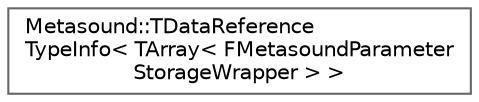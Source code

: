 digraph "Graphical Class Hierarchy"
{
 // INTERACTIVE_SVG=YES
 // LATEX_PDF_SIZE
  bgcolor="transparent";
  edge [fontname=Helvetica,fontsize=10,labelfontname=Helvetica,labelfontsize=10];
  node [fontname=Helvetica,fontsize=10,shape=box,height=0.2,width=0.4];
  rankdir="LR";
  Node0 [id="Node000000",label="Metasound::TDataReference\lTypeInfo\< TArray\< FMetasoundParameter\lStorageWrapper \> \>",height=0.2,width=0.4,color="grey40", fillcolor="white", style="filled",URL="$d3/dbe/struct_1_1Metasound_1_1TDataReferenceTypeInfo_3_01TArray_3_01FMetasoundParameterStorageWrapper_01_4_01_4.html",tooltip=" "];
}
